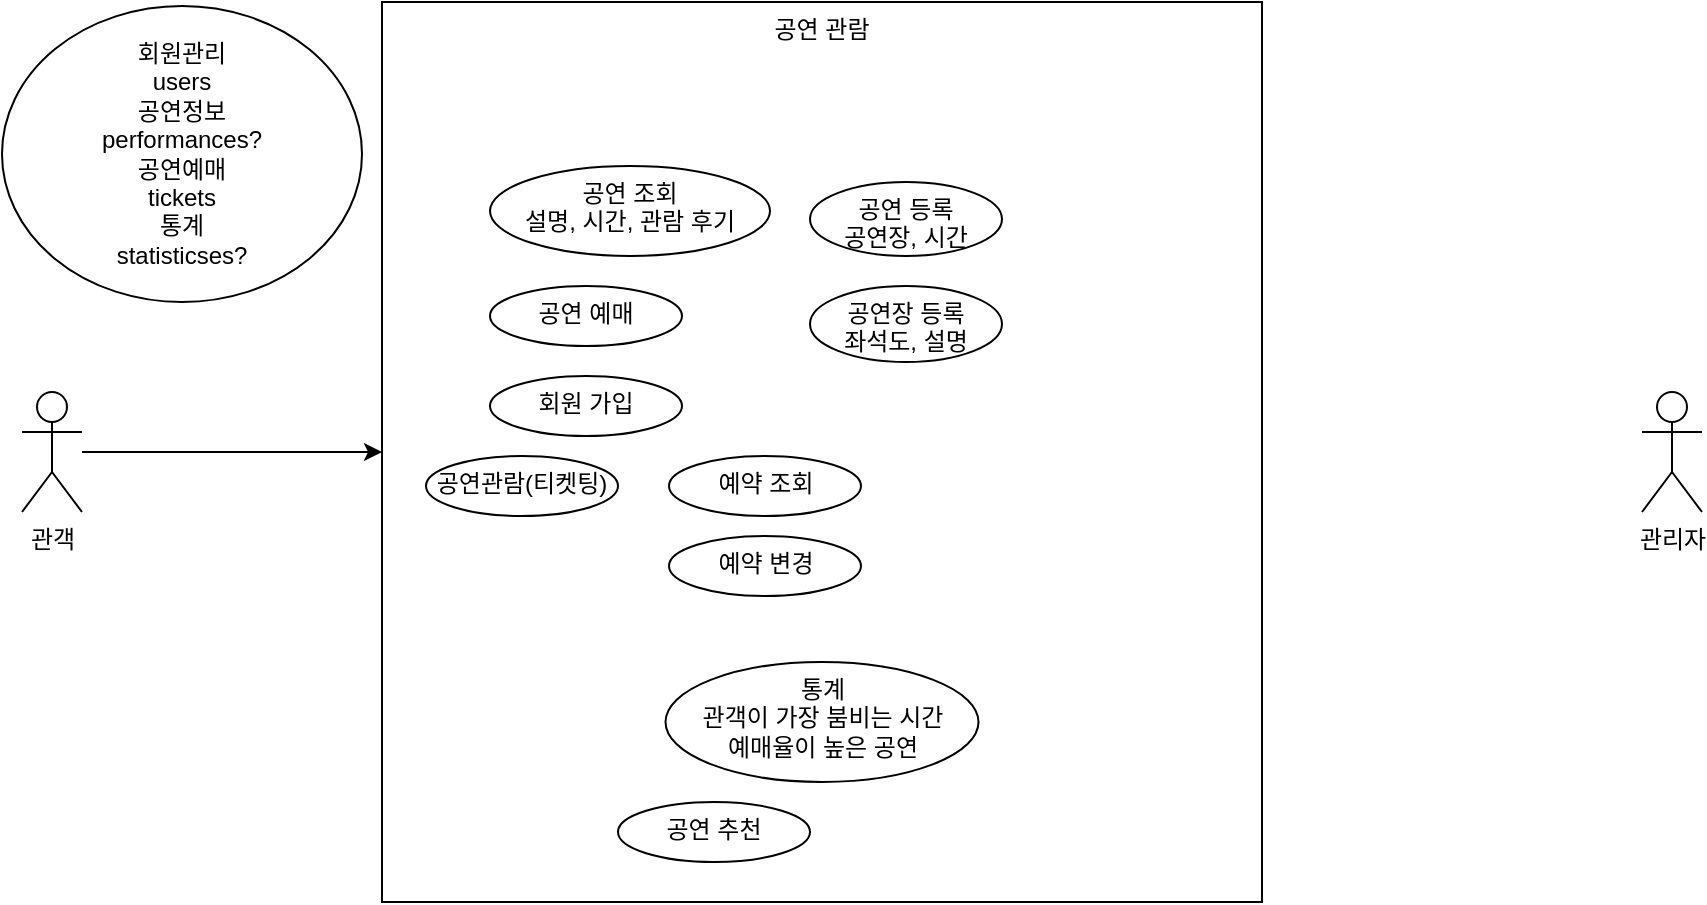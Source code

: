 <mxfile version="19.0.1" type="github">
  <diagram id="DlSVQsHth6LmqhrNHBh_" name="use case">
    <mxGraphModel dx="786" dy="573" grid="1" gridSize="10" guides="1" tooltips="1" connect="1" arrows="1" fold="1" page="1" pageScale="1" pageWidth="1169" pageHeight="827" math="0" shadow="0">
      <root>
        <mxCell id="0" />
        <mxCell id="1" parent="0" />
        <mxCell id="Lx-xTqz9GnU9gJA0MTTK-7" value="" style="edgeStyle=orthogonalEdgeStyle;rounded=0;orthogonalLoop=1;jettySize=auto;html=1;" parent="1" source="Lx-xTqz9GnU9gJA0MTTK-1" target="Lx-xTqz9GnU9gJA0MTTK-6" edge="1">
          <mxGeometry relative="1" as="geometry" />
        </mxCell>
        <mxCell id="Lx-xTqz9GnU9gJA0MTTK-1" value="관객" style="shape=umlActor;verticalLabelPosition=bottom;verticalAlign=top;html=1;outlineConnect=0;" parent="1" vertex="1">
          <mxGeometry x="170" y="415" width="30" height="60" as="geometry" />
        </mxCell>
        <mxCell id="Lx-xTqz9GnU9gJA0MTTK-2" value="관리자" style="shape=umlActor;verticalLabelPosition=bottom;verticalAlign=top;html=1;outlineConnect=0;" parent="1" vertex="1">
          <mxGeometry x="980" y="415" width="30" height="60" as="geometry" />
        </mxCell>
        <mxCell id="Lx-xTqz9GnU9gJA0MTTK-6" value="공연 관람" style="whiteSpace=wrap;html=1;verticalAlign=top;" parent="1" vertex="1">
          <mxGeometry x="350" y="220" width="440" height="450" as="geometry" />
        </mxCell>
        <mxCell id="Lx-xTqz9GnU9gJA0MTTK-8" value="공연 조회&lt;br&gt;설명, 시간, 관람 후기" style="ellipse;whiteSpace=wrap;html=1;verticalAlign=top;" parent="1" vertex="1">
          <mxGeometry x="404" y="302" width="140" height="45" as="geometry" />
        </mxCell>
        <mxCell id="Lx-xTqz9GnU9gJA0MTTK-10" value="공연 예매" style="ellipse;whiteSpace=wrap;html=1;verticalAlign=top;" parent="1" vertex="1">
          <mxGeometry x="404" y="362" width="96" height="30" as="geometry" />
        </mxCell>
        <mxCell id="Lx-xTqz9GnU9gJA0MTTK-11" value="공연 등록&lt;br&gt;공연장, 시간" style="ellipse;whiteSpace=wrap;html=1;verticalAlign=top;" parent="1" vertex="1">
          <mxGeometry x="564" y="310" width="96" height="37" as="geometry" />
        </mxCell>
        <mxCell id="Lx-xTqz9GnU9gJA0MTTK-12" value="공연장 등록&lt;br&gt;좌석도, 설명" style="ellipse;whiteSpace=wrap;html=1;verticalAlign=top;" parent="1" vertex="1">
          <mxGeometry x="564" y="362" width="96" height="38" as="geometry" />
        </mxCell>
        <mxCell id="Lx-xTqz9GnU9gJA0MTTK-13" value="회원 가입" style="ellipse;whiteSpace=wrap;html=1;verticalAlign=top;" parent="1" vertex="1">
          <mxGeometry x="404" y="407" width="96" height="30" as="geometry" />
        </mxCell>
        <mxCell id="Lx-xTqz9GnU9gJA0MTTK-14" value="예약 조회" style="ellipse;whiteSpace=wrap;html=1;verticalAlign=top;" parent="1" vertex="1">
          <mxGeometry x="493.5" y="447" width="96" height="30" as="geometry" />
        </mxCell>
        <mxCell id="Lx-xTqz9GnU9gJA0MTTK-15" value="예약 변경" style="ellipse;whiteSpace=wrap;html=1;verticalAlign=top;" parent="1" vertex="1">
          <mxGeometry x="493.5" y="487" width="96" height="30" as="geometry" />
        </mxCell>
        <mxCell id="Lx-xTqz9GnU9gJA0MTTK-17" value="통계&lt;br&gt;관객이 가장 붐비는 시간&lt;br&gt;예매율이 높은 공연" style="ellipse;whiteSpace=wrap;html=1;verticalAlign=top;" parent="1" vertex="1">
          <mxGeometry x="491.75" y="550" width="156.5" height="60" as="geometry" />
        </mxCell>
        <mxCell id="Lx-xTqz9GnU9gJA0MTTK-18" value="공연 추천" style="ellipse;whiteSpace=wrap;html=1;verticalAlign=top;" parent="1" vertex="1">
          <mxGeometry x="468" y="620" width="96" height="30" as="geometry" />
        </mxCell>
        <mxCell id="Lx-xTqz9GnU9gJA0MTTK-19" value="회원관리&lt;br&gt;users&lt;br&gt;공연정보&lt;br&gt;performances?&lt;br&gt;공연예매&lt;br&gt;tickets&lt;br&gt;통계&lt;br&gt;statisticses?" style="ellipse;whiteSpace=wrap;html=1;" parent="1" vertex="1">
          <mxGeometry x="160" y="222" width="180" height="148" as="geometry" />
        </mxCell>
        <mxCell id="Lx-xTqz9GnU9gJA0MTTK-20" value="공연관람(티켓팅)" style="ellipse;whiteSpace=wrap;html=1;verticalAlign=top;" parent="1" vertex="1">
          <mxGeometry x="372" y="447" width="96" height="30" as="geometry" />
        </mxCell>
      </root>
    </mxGraphModel>
  </diagram>
</mxfile>
